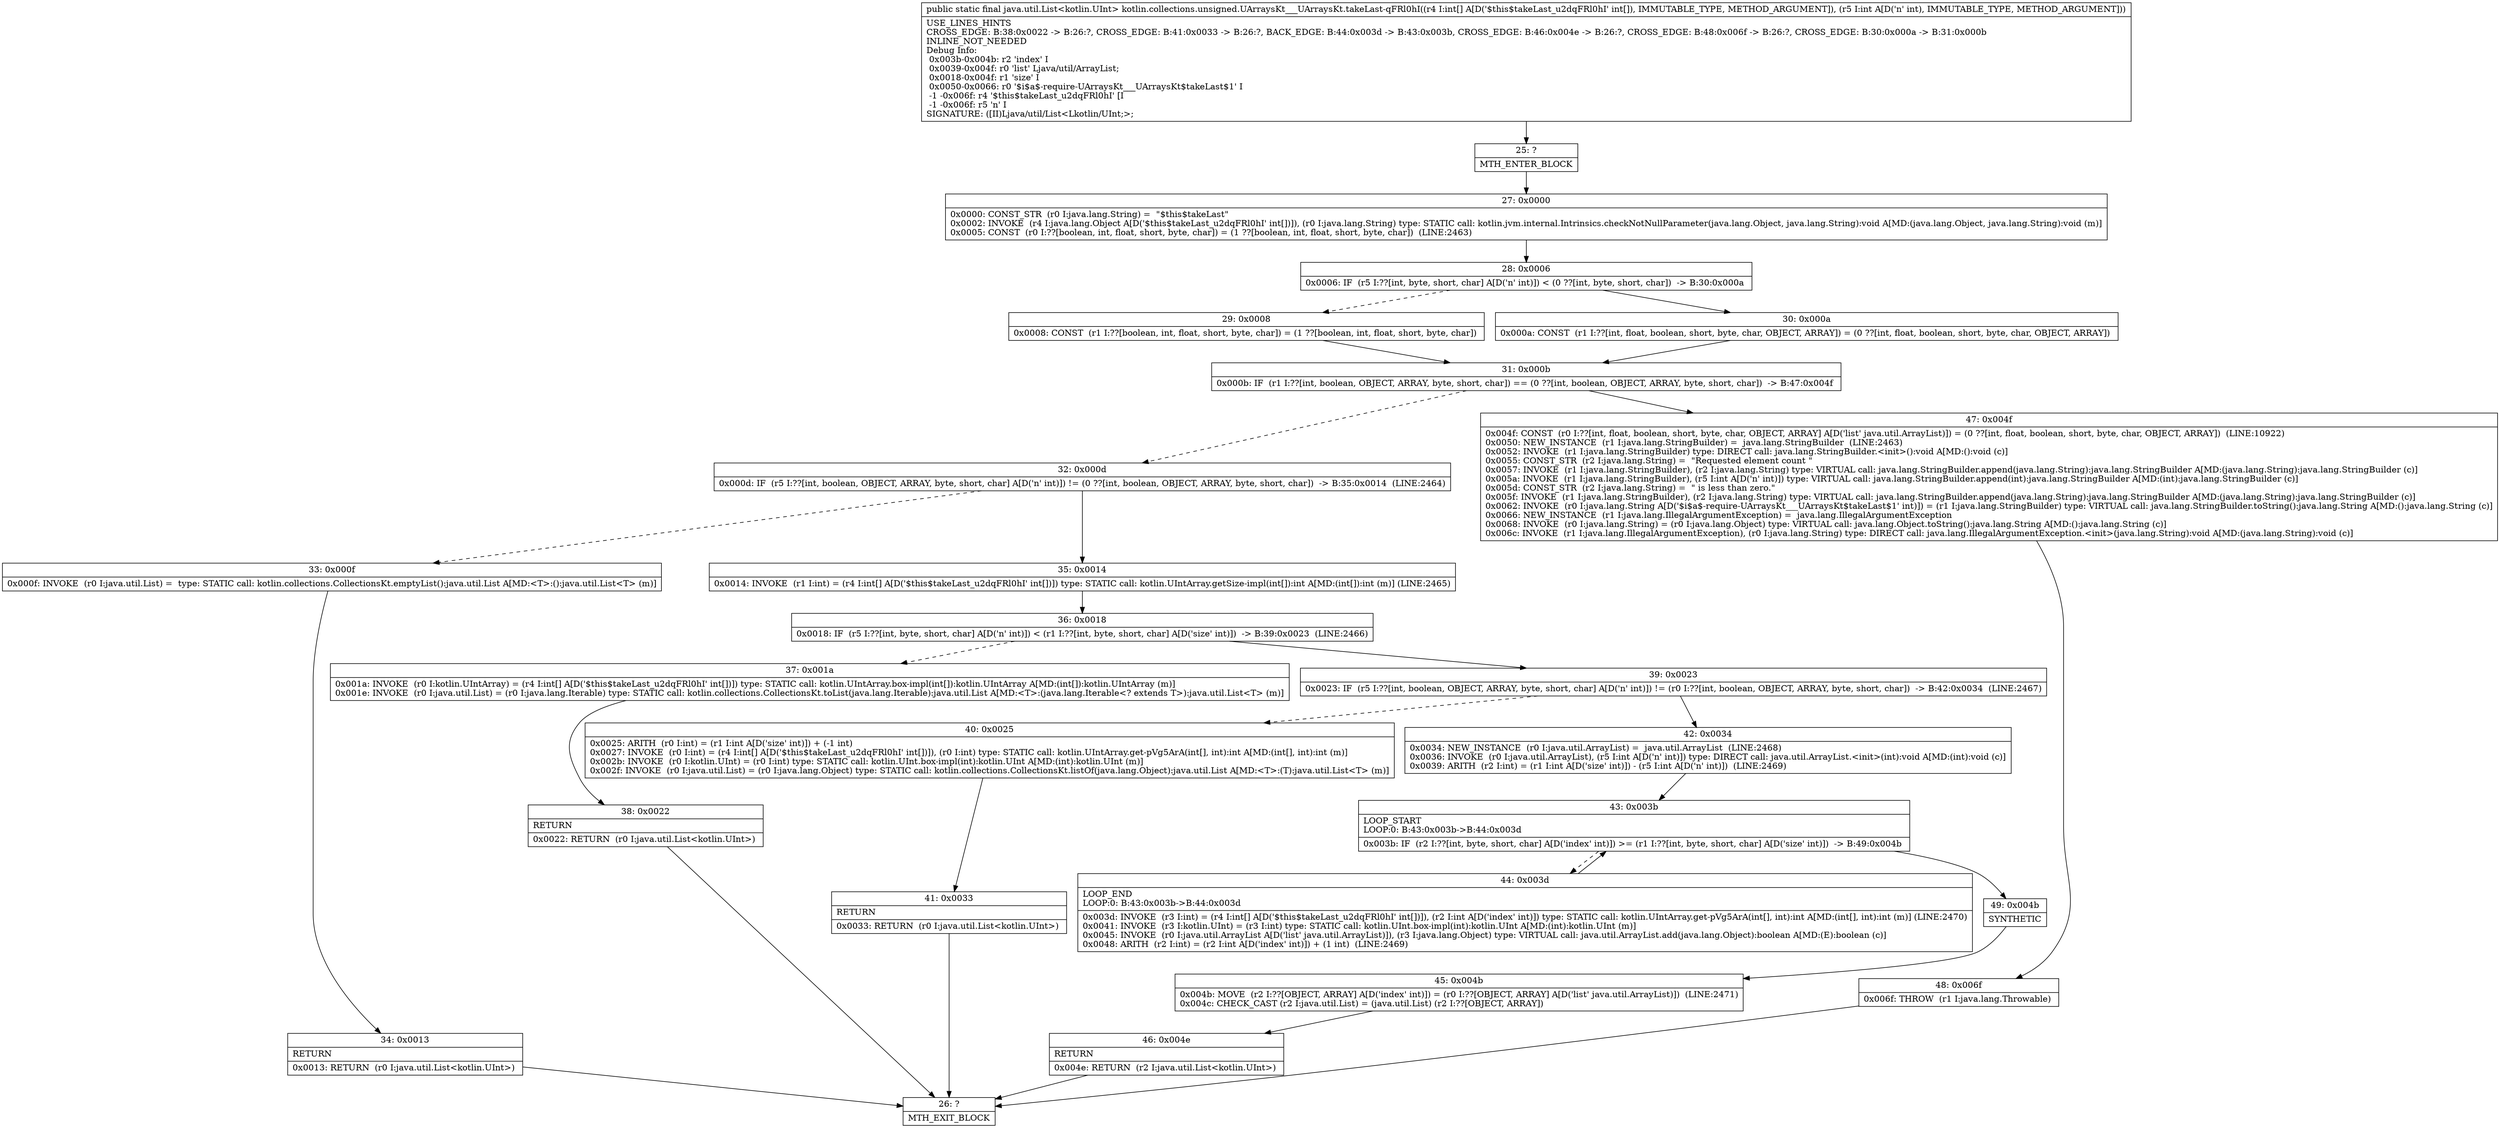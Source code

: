 digraph "CFG forkotlin.collections.unsigned.UArraysKt___UArraysKt.takeLast\-qFRl0hI([II)Ljava\/util\/List;" {
Node_25 [shape=record,label="{25\:\ ?|MTH_ENTER_BLOCK\l}"];
Node_27 [shape=record,label="{27\:\ 0x0000|0x0000: CONST_STR  (r0 I:java.lang.String) =  \"$this$takeLast\" \l0x0002: INVOKE  (r4 I:java.lang.Object A[D('$this$takeLast_u2dqFRl0hI' int[])]), (r0 I:java.lang.String) type: STATIC call: kotlin.jvm.internal.Intrinsics.checkNotNullParameter(java.lang.Object, java.lang.String):void A[MD:(java.lang.Object, java.lang.String):void (m)]\l0x0005: CONST  (r0 I:??[boolean, int, float, short, byte, char]) = (1 ??[boolean, int, float, short, byte, char])  (LINE:2463)\l}"];
Node_28 [shape=record,label="{28\:\ 0x0006|0x0006: IF  (r5 I:??[int, byte, short, char] A[D('n' int)]) \< (0 ??[int, byte, short, char])  \-\> B:30:0x000a \l}"];
Node_29 [shape=record,label="{29\:\ 0x0008|0x0008: CONST  (r1 I:??[boolean, int, float, short, byte, char]) = (1 ??[boolean, int, float, short, byte, char]) \l}"];
Node_31 [shape=record,label="{31\:\ 0x000b|0x000b: IF  (r1 I:??[int, boolean, OBJECT, ARRAY, byte, short, char]) == (0 ??[int, boolean, OBJECT, ARRAY, byte, short, char])  \-\> B:47:0x004f \l}"];
Node_32 [shape=record,label="{32\:\ 0x000d|0x000d: IF  (r5 I:??[int, boolean, OBJECT, ARRAY, byte, short, char] A[D('n' int)]) != (0 ??[int, boolean, OBJECT, ARRAY, byte, short, char])  \-\> B:35:0x0014  (LINE:2464)\l}"];
Node_33 [shape=record,label="{33\:\ 0x000f|0x000f: INVOKE  (r0 I:java.util.List) =  type: STATIC call: kotlin.collections.CollectionsKt.emptyList():java.util.List A[MD:\<T\>:():java.util.List\<T\> (m)]\l}"];
Node_34 [shape=record,label="{34\:\ 0x0013|RETURN\l|0x0013: RETURN  (r0 I:java.util.List\<kotlin.UInt\>) \l}"];
Node_26 [shape=record,label="{26\:\ ?|MTH_EXIT_BLOCK\l}"];
Node_35 [shape=record,label="{35\:\ 0x0014|0x0014: INVOKE  (r1 I:int) = (r4 I:int[] A[D('$this$takeLast_u2dqFRl0hI' int[])]) type: STATIC call: kotlin.UIntArray.getSize\-impl(int[]):int A[MD:(int[]):int (m)] (LINE:2465)\l}"];
Node_36 [shape=record,label="{36\:\ 0x0018|0x0018: IF  (r5 I:??[int, byte, short, char] A[D('n' int)]) \< (r1 I:??[int, byte, short, char] A[D('size' int)])  \-\> B:39:0x0023  (LINE:2466)\l}"];
Node_37 [shape=record,label="{37\:\ 0x001a|0x001a: INVOKE  (r0 I:kotlin.UIntArray) = (r4 I:int[] A[D('$this$takeLast_u2dqFRl0hI' int[])]) type: STATIC call: kotlin.UIntArray.box\-impl(int[]):kotlin.UIntArray A[MD:(int[]):kotlin.UIntArray (m)]\l0x001e: INVOKE  (r0 I:java.util.List) = (r0 I:java.lang.Iterable) type: STATIC call: kotlin.collections.CollectionsKt.toList(java.lang.Iterable):java.util.List A[MD:\<T\>:(java.lang.Iterable\<? extends T\>):java.util.List\<T\> (m)]\l}"];
Node_38 [shape=record,label="{38\:\ 0x0022|RETURN\l|0x0022: RETURN  (r0 I:java.util.List\<kotlin.UInt\>) \l}"];
Node_39 [shape=record,label="{39\:\ 0x0023|0x0023: IF  (r5 I:??[int, boolean, OBJECT, ARRAY, byte, short, char] A[D('n' int)]) != (r0 I:??[int, boolean, OBJECT, ARRAY, byte, short, char])  \-\> B:42:0x0034  (LINE:2467)\l}"];
Node_40 [shape=record,label="{40\:\ 0x0025|0x0025: ARITH  (r0 I:int) = (r1 I:int A[D('size' int)]) + (\-1 int) \l0x0027: INVOKE  (r0 I:int) = (r4 I:int[] A[D('$this$takeLast_u2dqFRl0hI' int[])]), (r0 I:int) type: STATIC call: kotlin.UIntArray.get\-pVg5ArA(int[], int):int A[MD:(int[], int):int (m)]\l0x002b: INVOKE  (r0 I:kotlin.UInt) = (r0 I:int) type: STATIC call: kotlin.UInt.box\-impl(int):kotlin.UInt A[MD:(int):kotlin.UInt (m)]\l0x002f: INVOKE  (r0 I:java.util.List) = (r0 I:java.lang.Object) type: STATIC call: kotlin.collections.CollectionsKt.listOf(java.lang.Object):java.util.List A[MD:\<T\>:(T):java.util.List\<T\> (m)]\l}"];
Node_41 [shape=record,label="{41\:\ 0x0033|RETURN\l|0x0033: RETURN  (r0 I:java.util.List\<kotlin.UInt\>) \l}"];
Node_42 [shape=record,label="{42\:\ 0x0034|0x0034: NEW_INSTANCE  (r0 I:java.util.ArrayList) =  java.util.ArrayList  (LINE:2468)\l0x0036: INVOKE  (r0 I:java.util.ArrayList), (r5 I:int A[D('n' int)]) type: DIRECT call: java.util.ArrayList.\<init\>(int):void A[MD:(int):void (c)]\l0x0039: ARITH  (r2 I:int) = (r1 I:int A[D('size' int)]) \- (r5 I:int A[D('n' int)])  (LINE:2469)\l}"];
Node_43 [shape=record,label="{43\:\ 0x003b|LOOP_START\lLOOP:0: B:43:0x003b\-\>B:44:0x003d\l|0x003b: IF  (r2 I:??[int, byte, short, char] A[D('index' int)]) \>= (r1 I:??[int, byte, short, char] A[D('size' int)])  \-\> B:49:0x004b \l}"];
Node_44 [shape=record,label="{44\:\ 0x003d|LOOP_END\lLOOP:0: B:43:0x003b\-\>B:44:0x003d\l|0x003d: INVOKE  (r3 I:int) = (r4 I:int[] A[D('$this$takeLast_u2dqFRl0hI' int[])]), (r2 I:int A[D('index' int)]) type: STATIC call: kotlin.UIntArray.get\-pVg5ArA(int[], int):int A[MD:(int[], int):int (m)] (LINE:2470)\l0x0041: INVOKE  (r3 I:kotlin.UInt) = (r3 I:int) type: STATIC call: kotlin.UInt.box\-impl(int):kotlin.UInt A[MD:(int):kotlin.UInt (m)]\l0x0045: INVOKE  (r0 I:java.util.ArrayList A[D('list' java.util.ArrayList)]), (r3 I:java.lang.Object) type: VIRTUAL call: java.util.ArrayList.add(java.lang.Object):boolean A[MD:(E):boolean (c)]\l0x0048: ARITH  (r2 I:int) = (r2 I:int A[D('index' int)]) + (1 int)  (LINE:2469)\l}"];
Node_49 [shape=record,label="{49\:\ 0x004b|SYNTHETIC\l}"];
Node_45 [shape=record,label="{45\:\ 0x004b|0x004b: MOVE  (r2 I:??[OBJECT, ARRAY] A[D('index' int)]) = (r0 I:??[OBJECT, ARRAY] A[D('list' java.util.ArrayList)])  (LINE:2471)\l0x004c: CHECK_CAST (r2 I:java.util.List) = (java.util.List) (r2 I:??[OBJECT, ARRAY]) \l}"];
Node_46 [shape=record,label="{46\:\ 0x004e|RETURN\l|0x004e: RETURN  (r2 I:java.util.List\<kotlin.UInt\>) \l}"];
Node_47 [shape=record,label="{47\:\ 0x004f|0x004f: CONST  (r0 I:??[int, float, boolean, short, byte, char, OBJECT, ARRAY] A[D('list' java.util.ArrayList)]) = (0 ??[int, float, boolean, short, byte, char, OBJECT, ARRAY])  (LINE:10922)\l0x0050: NEW_INSTANCE  (r1 I:java.lang.StringBuilder) =  java.lang.StringBuilder  (LINE:2463)\l0x0052: INVOKE  (r1 I:java.lang.StringBuilder) type: DIRECT call: java.lang.StringBuilder.\<init\>():void A[MD:():void (c)]\l0x0055: CONST_STR  (r2 I:java.lang.String) =  \"Requested element count \" \l0x0057: INVOKE  (r1 I:java.lang.StringBuilder), (r2 I:java.lang.String) type: VIRTUAL call: java.lang.StringBuilder.append(java.lang.String):java.lang.StringBuilder A[MD:(java.lang.String):java.lang.StringBuilder (c)]\l0x005a: INVOKE  (r1 I:java.lang.StringBuilder), (r5 I:int A[D('n' int)]) type: VIRTUAL call: java.lang.StringBuilder.append(int):java.lang.StringBuilder A[MD:(int):java.lang.StringBuilder (c)]\l0x005d: CONST_STR  (r2 I:java.lang.String) =  \" is less than zero.\" \l0x005f: INVOKE  (r1 I:java.lang.StringBuilder), (r2 I:java.lang.String) type: VIRTUAL call: java.lang.StringBuilder.append(java.lang.String):java.lang.StringBuilder A[MD:(java.lang.String):java.lang.StringBuilder (c)]\l0x0062: INVOKE  (r0 I:java.lang.String A[D('$i$a$\-require\-UArraysKt___UArraysKt$takeLast$1' int)]) = (r1 I:java.lang.StringBuilder) type: VIRTUAL call: java.lang.StringBuilder.toString():java.lang.String A[MD:():java.lang.String (c)]\l0x0066: NEW_INSTANCE  (r1 I:java.lang.IllegalArgumentException) =  java.lang.IllegalArgumentException \l0x0068: INVOKE  (r0 I:java.lang.String) = (r0 I:java.lang.Object) type: VIRTUAL call: java.lang.Object.toString():java.lang.String A[MD:():java.lang.String (c)]\l0x006c: INVOKE  (r1 I:java.lang.IllegalArgumentException), (r0 I:java.lang.String) type: DIRECT call: java.lang.IllegalArgumentException.\<init\>(java.lang.String):void A[MD:(java.lang.String):void (c)]\l}"];
Node_48 [shape=record,label="{48\:\ 0x006f|0x006f: THROW  (r1 I:java.lang.Throwable) \l}"];
Node_30 [shape=record,label="{30\:\ 0x000a|0x000a: CONST  (r1 I:??[int, float, boolean, short, byte, char, OBJECT, ARRAY]) = (0 ??[int, float, boolean, short, byte, char, OBJECT, ARRAY]) \l}"];
MethodNode[shape=record,label="{public static final java.util.List\<kotlin.UInt\> kotlin.collections.unsigned.UArraysKt___UArraysKt.takeLast\-qFRl0hI((r4 I:int[] A[D('$this$takeLast_u2dqFRl0hI' int[]), IMMUTABLE_TYPE, METHOD_ARGUMENT]), (r5 I:int A[D('n' int), IMMUTABLE_TYPE, METHOD_ARGUMENT]))  | USE_LINES_HINTS\lCROSS_EDGE: B:38:0x0022 \-\> B:26:?, CROSS_EDGE: B:41:0x0033 \-\> B:26:?, BACK_EDGE: B:44:0x003d \-\> B:43:0x003b, CROSS_EDGE: B:46:0x004e \-\> B:26:?, CROSS_EDGE: B:48:0x006f \-\> B:26:?, CROSS_EDGE: B:30:0x000a \-\> B:31:0x000b\lINLINE_NOT_NEEDED\lDebug Info:\l  0x003b\-0x004b: r2 'index' I\l  0x0039\-0x004f: r0 'list' Ljava\/util\/ArrayList;\l  0x0018\-0x004f: r1 'size' I\l  0x0050\-0x0066: r0 '$i$a$\-require\-UArraysKt___UArraysKt$takeLast$1' I\l  \-1 \-0x006f: r4 '$this$takeLast_u2dqFRl0hI' [I\l  \-1 \-0x006f: r5 'n' I\lSIGNATURE: ([II)Ljava\/util\/List\<Lkotlin\/UInt;\>;\l}"];
MethodNode -> Node_25;Node_25 -> Node_27;
Node_27 -> Node_28;
Node_28 -> Node_29[style=dashed];
Node_28 -> Node_30;
Node_29 -> Node_31;
Node_31 -> Node_32[style=dashed];
Node_31 -> Node_47;
Node_32 -> Node_33[style=dashed];
Node_32 -> Node_35;
Node_33 -> Node_34;
Node_34 -> Node_26;
Node_35 -> Node_36;
Node_36 -> Node_37[style=dashed];
Node_36 -> Node_39;
Node_37 -> Node_38;
Node_38 -> Node_26;
Node_39 -> Node_40[style=dashed];
Node_39 -> Node_42;
Node_40 -> Node_41;
Node_41 -> Node_26;
Node_42 -> Node_43;
Node_43 -> Node_44[style=dashed];
Node_43 -> Node_49;
Node_44 -> Node_43;
Node_49 -> Node_45;
Node_45 -> Node_46;
Node_46 -> Node_26;
Node_47 -> Node_48;
Node_48 -> Node_26;
Node_30 -> Node_31;
}

